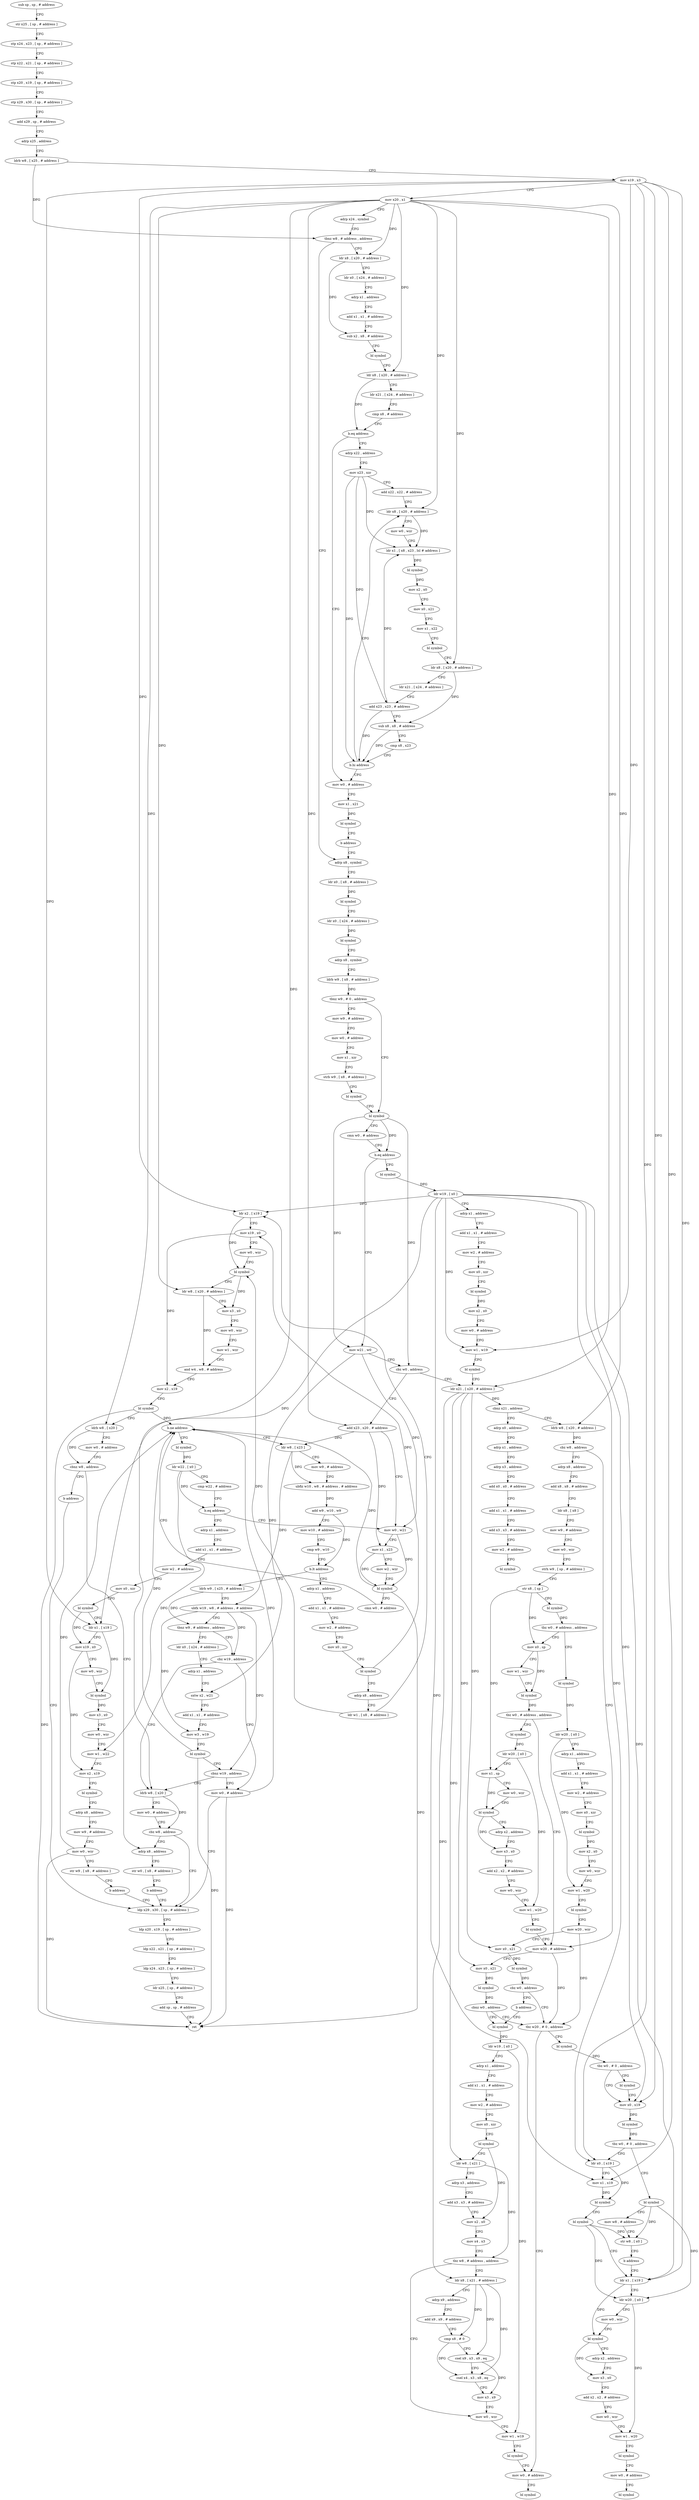 digraph "func" {
"4219140" [label = "sub sp , sp , # address" ]
"4219144" [label = "str x25 , [ sp , # address ]" ]
"4219148" [label = "stp x24 , x23 , [ sp , # address ]" ]
"4219152" [label = "stp x22 , x21 , [ sp , # address ]" ]
"4219156" [label = "stp x20 , x19 , [ sp , # address ]" ]
"4219160" [label = "stp x29 , x30 , [ sp , # address ]" ]
"4219164" [label = "add x29 , sp , # address" ]
"4219168" [label = "adrp x25 , address" ]
"4219172" [label = "ldrb w8 , [ x25 , # address ]" ]
"4219176" [label = "mov x19 , x3" ]
"4219180" [label = "mov x20 , x1" ]
"4219184" [label = "adrp x24 , symbol" ]
"4219188" [label = "tbnz w8 , # address , address" ]
"4219540" [label = "ldr x8 , [ x20 , # address ]" ]
"4219192" [label = "adrp x8 , symbol" ]
"4219544" [label = "ldr x0 , [ x24 , # address ]" ]
"4219548" [label = "adrp x1 , address" ]
"4219552" [label = "add x1 , x1 , # address" ]
"4219556" [label = "sub x2 , x8 , # address" ]
"4219560" [label = "bl symbol" ]
"4219564" [label = "ldr x8 , [ x20 , # address ]" ]
"4219568" [label = "ldr x21 , [ x24 , # address ]" ]
"4219572" [label = "cmp x8 , # address" ]
"4219576" [label = "b.eq address" ]
"4219648" [label = "mov w0 , # address" ]
"4219580" [label = "adrp x22 , address" ]
"4219196" [label = "ldr x0 , [ x8 , # address ]" ]
"4219200" [label = "bl symbol" ]
"4219204" [label = "ldr x0 , [ x24 , # address ]" ]
"4219208" [label = "bl symbol" ]
"4219212" [label = "adrp x8 , symbol" ]
"4219216" [label = "ldrb w9 , [ x8 , # address ]" ]
"4219220" [label = "tbnz w9 , # 0 , address" ]
"4219244" [label = "bl symbol" ]
"4219224" [label = "mov w9 , # address" ]
"4219652" [label = "mov x1 , x21" ]
"4219656" [label = "bl symbol" ]
"4219660" [label = "b address" ]
"4219584" [label = "mov x23 , xzr" ]
"4219588" [label = "add x22 , x22 , # address" ]
"4219592" [label = "ldr x8 , [ x20 , # address ]" ]
"4219248" [label = "cmn w0 , # address" ]
"4219252" [label = "b.eq address" ]
"4219724" [label = "bl symbol" ]
"4219256" [label = "mov w21 , w0" ]
"4219228" [label = "mov w0 , # address" ]
"4219232" [label = "mov x1 , xzr" ]
"4219236" [label = "strb w9 , [ x8 , # address ]" ]
"4219240" [label = "bl symbol" ]
"4219596" [label = "mov w0 , wzr" ]
"4219600" [label = "ldr x1 , [ x8 , x23 , lsl # address ]" ]
"4219604" [label = "bl symbol" ]
"4219608" [label = "mov x2 , x0" ]
"4219612" [label = "mov x0 , x21" ]
"4219616" [label = "mov x1 , x22" ]
"4219620" [label = "bl symbol" ]
"4219624" [label = "ldr x8 , [ x20 , # address ]" ]
"4219628" [label = "ldr x21 , [ x24 , # address ]" ]
"4219632" [label = "add x23 , x23 , # address" ]
"4219636" [label = "sub x8 , x8 , # address" ]
"4219640" [label = "cmp x8 , x23" ]
"4219644" [label = "b.hi address" ]
"4219728" [label = "ldr w19 , [ x0 ]" ]
"4219732" [label = "adrp x1 , address" ]
"4219736" [label = "add x1 , x1 , # address" ]
"4219740" [label = "mov w2 , # address" ]
"4219744" [label = "mov x0 , xzr" ]
"4219748" [label = "bl symbol" ]
"4219752" [label = "mov x2 , x0" ]
"4219756" [label = "mov w0 , # address" ]
"4219760" [label = "mov w1 , w19" ]
"4219764" [label = "bl symbol" ]
"4219768" [label = "ldr x21 , [ x20 , # address ]" ]
"4219260" [label = "cbz w0 , address" ]
"4219264" [label = "add x23 , x20 , # address" ]
"4219808" [label = "ldrb w8 , [ x20 , # address ]" ]
"4219812" [label = "cbz w8 , address" ]
"4219976" [label = "mov w20 , # address" ]
"4219816" [label = "adrp x8 , address" ]
"4219776" [label = "adrp x0 , address" ]
"4219780" [label = "adrp x1 , address" ]
"4219784" [label = "adrp x3 , address" ]
"4219788" [label = "add x0 , x0 , # address" ]
"4219792" [label = "add x1 , x1 , # address" ]
"4219796" [label = "add x3 , x3 , # address" ]
"4219800" [label = "mov w2 , # address" ]
"4219804" [label = "bl symbol" ]
"4219772" [label = "cbnz x21 , address" ]
"4219268" [label = "mov w0 , w21" ]
"4219980" [label = "mov x0 , x21" ]
"4219984" [label = "bl symbol" ]
"4219988" [label = "cbnz w0 , address" ]
"4220036" [label = "bl symbol" ]
"4219992" [label = "tbz w20 , # 0 , address" ]
"4219820" [label = "add x8 , x8 , # address" ]
"4219824" [label = "ldr x8 , [ x8 ]" ]
"4219828" [label = "mov w9 , # address" ]
"4219832" [label = "mov w0 , wzr" ]
"4219836" [label = "strh w9 , [ sp , # address ]" ]
"4219840" [label = "str x8 , [ sp ]" ]
"4219844" [label = "bl symbol" ]
"4219848" [label = "tbz w0 , # address , address" ]
"4219916" [label = "mov x0 , sp" ]
"4219852" [label = "bl symbol" ]
"4219384" [label = "ldr w8 , [ x23 ]" ]
"4219388" [label = "mov w9 , # address" ]
"4219392" [label = "ubfiz w10 , w8 , # address , # address" ]
"4219396" [label = "add w9 , w10 , w9" ]
"4219400" [label = "mov w10 , # address" ]
"4219404" [label = "cmp w9 , w10" ]
"4219408" [label = "b.lt address" ]
"4219500" [label = "ldrb w9 , [ x25 , # address ]" ]
"4219412" [label = "adrp x1 , address" ]
"4219292" [label = "bl symbol" ]
"4219296" [label = "ldr w22 , [ x0 ]" ]
"4219300" [label = "cmp w22 , # address" ]
"4219304" [label = "b.eq address" ]
"4219308" [label = "adrp x1 , address" ]
"4220040" [label = "ldr w19 , [ x0 ]" ]
"4220044" [label = "adrp x1 , address" ]
"4220048" [label = "add x1 , x1 , # address" ]
"4220052" [label = "mov w2 , # address" ]
"4220056" [label = "mov x0 , xzr" ]
"4220060" [label = "bl symbol" ]
"4220064" [label = "ldr w8 , [ x21 ]" ]
"4220068" [label = "adrp x3 , address" ]
"4220072" [label = "add x3 , x3 , # address" ]
"4220076" [label = "mov x2 , x0" ]
"4220080" [label = "mov x4 , x3" ]
"4220084" [label = "tbz w8 , # address , address" ]
"4220116" [label = "mov w0 , wzr" ]
"4220088" [label = "ldr x8 , [ x21 , # address ]" ]
"4220128" [label = "mov w0 , # address" ]
"4219996" [label = "bl symbol" ]
"4219920" [label = "mov w1 , wzr" ]
"4219924" [label = "bl symbol" ]
"4219928" [label = "tbz w0 , # address , address" ]
"4219932" [label = "bl symbol" ]
"4219856" [label = "ldr w20 , [ x0 ]" ]
"4219860" [label = "adrp x1 , address" ]
"4219864" [label = "add x1 , x1 , # address" ]
"4219868" [label = "mov w2 , # address" ]
"4219872" [label = "mov x0 , xzr" ]
"4219876" [label = "bl symbol" ]
"4219880" [label = "mov x2 , x0" ]
"4219884" [label = "mov w0 , wzr" ]
"4219888" [label = "mov w1 , w20" ]
"4219892" [label = "bl symbol" ]
"4219896" [label = "mov w20 , wzr" ]
"4219900" [label = "mov x0 , x21" ]
"4219904" [label = "bl symbol" ]
"4219908" [label = "cbz w0 , address" ]
"4219912" [label = "b address" ]
"4219504" [label = "ubfx w19 , w8 , # address , # address" ]
"4219508" [label = "tbnz w9 , # address , address" ]
"4219664" [label = "ldr x0 , [ x24 , # address ]" ]
"4219512" [label = "cbz w19 , address" ]
"4219416" [label = "add x1 , x1 , # address" ]
"4219420" [label = "mov w2 , # address" ]
"4219424" [label = "mov x0 , xzr" ]
"4219428" [label = "bl symbol" ]
"4219432" [label = "adrp x8 , address" ]
"4219436" [label = "ldr w1 , [ x8 , # address ]" ]
"4219440" [label = "ldr x2 , [ x19 ]" ]
"4219444" [label = "mov x19 , x0" ]
"4219448" [label = "mov w0 , wzr" ]
"4219452" [label = "bl symbol" ]
"4219456" [label = "ldr w8 , [ x20 , # address ]" ]
"4219460" [label = "mov x3 , x0" ]
"4219464" [label = "mov w0 , wzr" ]
"4219468" [label = "mov w1 , wzr" ]
"4219472" [label = "and w4 , w8 , # address" ]
"4219476" [label = "mov x2 , x19" ]
"4219480" [label = "bl symbol" ]
"4219484" [label = "ldrb w8 , [ x20 ]" ]
"4219488" [label = "mov w0 , # address" ]
"4219492" [label = "cbnz w8 , address" ]
"4219528" [label = "adrp x8 , address" ]
"4219496" [label = "b address" ]
"4219272" [label = "mov x1 , x23" ]
"4219276" [label = "mov w2 , wzr" ]
"4219280" [label = "bl symbol" ]
"4219284" [label = "cmn w0 , # address" ]
"4219288" [label = "b.ne address" ]
"4219312" [label = "add x1 , x1 , # address" ]
"4219316" [label = "mov w2 , # address" ]
"4219320" [label = "mov x0 , xzr" ]
"4219324" [label = "bl symbol" ]
"4219328" [label = "ldr x1 , [ x19 ]" ]
"4219332" [label = "mov x19 , x0" ]
"4219336" [label = "mov w0 , wzr" ]
"4219340" [label = "bl symbol" ]
"4219344" [label = "mov x3 , x0" ]
"4219348" [label = "mov w0 , wzr" ]
"4219352" [label = "mov w1 , w22" ]
"4219356" [label = "mov x2 , x19" ]
"4219360" [label = "bl symbol" ]
"4219364" [label = "adrp x8 , address" ]
"4219368" [label = "mov w9 , # address" ]
"4219372" [label = "mov w0 , wzr" ]
"4219376" [label = "str w9 , [ x8 , # address ]" ]
"4219380" [label = "b address" ]
"4219696" [label = "ldp x29 , x30 , [ sp , # address ]" ]
"4220120" [label = "mov w1 , w19" ]
"4220124" [label = "bl symbol" ]
"4220092" [label = "adrp x9 , address" ]
"4220096" [label = "add x9 , x9 , # address" ]
"4220100" [label = "cmp x8 , # 0" ]
"4220104" [label = "csel x9 , x3 , x9 , eq" ]
"4220108" [label = "csel x4 , x3 , x8 , eq" ]
"4220112" [label = "mov x3 , x9" ]
"4220132" [label = "bl symbol" ]
"4220000" [label = "tbz w0 , # 0 , address" ]
"4220008" [label = "mov x0 , x19" ]
"4220004" [label = "bl symbol" ]
"4219936" [label = "ldr w20 , [ x0 ]" ]
"4219940" [label = "mov x1 , sp" ]
"4219944" [label = "mov w0 , wzr" ]
"4219948" [label = "bl symbol" ]
"4219952" [label = "adrp x2 , address" ]
"4219956" [label = "mov x3 , x0" ]
"4219960" [label = "add x2 , x2 , # address" ]
"4219964" [label = "mov w0 , wzr" ]
"4219968" [label = "mov w1 , w20" ]
"4219972" [label = "bl symbol" ]
"4219668" [label = "adrp x1 , address" ]
"4219672" [label = "sxtw x2 , w21" ]
"4219676" [label = "add x1 , x1 , # address" ]
"4219680" [label = "mov w3 , w19" ]
"4219684" [label = "bl symbol" ]
"4219688" [label = "cbnz w19 , address" ]
"4219516" [label = "ldrb w8 , [ x20 ]" ]
"4219692" [label = "mov w0 , # address" ]
"4219532" [label = "str w0 , [ x8 , # address ]" ]
"4219536" [label = "b address" ]
"4219700" [label = "ldp x20 , x19 , [ sp , # address ]" ]
"4219704" [label = "ldp x22 , x21 , [ sp , # address ]" ]
"4219708" [label = "ldp x24 , x23 , [ sp , # address ]" ]
"4219712" [label = "ldr x25 , [ sp , # address ]" ]
"4219716" [label = "add sp , sp , # address" ]
"4219720" [label = "ret" ]
"4220012" [label = "bl symbol" ]
"4220016" [label = "tbz w0 , # 0 , address" ]
"4220136" [label = "ldr x0 , [ x19 ]" ]
"4220020" [label = "bl symbol" ]
"4219520" [label = "mov w0 , # address" ]
"4219524" [label = "cbz w8 , address" ]
"4220140" [label = "mov x1 , x19" ]
"4220144" [label = "bl symbol" ]
"4220148" [label = "bl symbol" ]
"4220152" [label = "ldr x1 , [ x19 ]" ]
"4220024" [label = "mov w8 , # address" ]
"4220028" [label = "str w8 , [ x0 ]" ]
"4220032" [label = "b address" ]
"4220156" [label = "ldr w20 , [ x0 ]" ]
"4220160" [label = "mov w0 , wzr" ]
"4220164" [label = "bl symbol" ]
"4220168" [label = "adrp x2 , address" ]
"4220172" [label = "mov x3 , x0" ]
"4220176" [label = "add x2 , x2 , # address" ]
"4220180" [label = "mov w0 , wzr" ]
"4220184" [label = "mov w1 , w20" ]
"4220188" [label = "bl symbol" ]
"4220192" [label = "mov w0 , # address" ]
"4220196" [label = "bl symbol" ]
"4219140" -> "4219144" [ label = "CFG" ]
"4219144" -> "4219148" [ label = "CFG" ]
"4219148" -> "4219152" [ label = "CFG" ]
"4219152" -> "4219156" [ label = "CFG" ]
"4219156" -> "4219160" [ label = "CFG" ]
"4219160" -> "4219164" [ label = "CFG" ]
"4219164" -> "4219168" [ label = "CFG" ]
"4219168" -> "4219172" [ label = "CFG" ]
"4219172" -> "4219176" [ label = "CFG" ]
"4219172" -> "4219188" [ label = "DFG" ]
"4219176" -> "4219180" [ label = "CFG" ]
"4219176" -> "4219760" [ label = "DFG" ]
"4219176" -> "4219440" [ label = "DFG" ]
"4219176" -> "4219328" [ label = "DFG" ]
"4219176" -> "4220008" [ label = "DFG" ]
"4219176" -> "4220136" [ label = "DFG" ]
"4219176" -> "4220140" [ label = "DFG" ]
"4219176" -> "4220152" [ label = "DFG" ]
"4219180" -> "4219184" [ label = "CFG" ]
"4219180" -> "4219540" [ label = "DFG" ]
"4219180" -> "4219564" [ label = "DFG" ]
"4219180" -> "4219592" [ label = "DFG" ]
"4219180" -> "4219624" [ label = "DFG" ]
"4219180" -> "4219768" [ label = "DFG" ]
"4219180" -> "4219264" [ label = "DFG" ]
"4219180" -> "4219808" [ label = "DFG" ]
"4219180" -> "4219456" [ label = "DFG" ]
"4219180" -> "4219484" [ label = "DFG" ]
"4219180" -> "4219516" [ label = "DFG" ]
"4219184" -> "4219188" [ label = "CFG" ]
"4219188" -> "4219540" [ label = "CFG" ]
"4219188" -> "4219192" [ label = "CFG" ]
"4219540" -> "4219544" [ label = "CFG" ]
"4219540" -> "4219556" [ label = "DFG" ]
"4219192" -> "4219196" [ label = "CFG" ]
"4219544" -> "4219548" [ label = "CFG" ]
"4219548" -> "4219552" [ label = "CFG" ]
"4219552" -> "4219556" [ label = "CFG" ]
"4219556" -> "4219560" [ label = "CFG" ]
"4219560" -> "4219564" [ label = "CFG" ]
"4219564" -> "4219568" [ label = "CFG" ]
"4219564" -> "4219576" [ label = "DFG" ]
"4219568" -> "4219572" [ label = "CFG" ]
"4219572" -> "4219576" [ label = "CFG" ]
"4219576" -> "4219648" [ label = "CFG" ]
"4219576" -> "4219580" [ label = "CFG" ]
"4219648" -> "4219652" [ label = "CFG" ]
"4219580" -> "4219584" [ label = "CFG" ]
"4219196" -> "4219200" [ label = "DFG" ]
"4219200" -> "4219204" [ label = "CFG" ]
"4219204" -> "4219208" [ label = "DFG" ]
"4219208" -> "4219212" [ label = "CFG" ]
"4219212" -> "4219216" [ label = "CFG" ]
"4219216" -> "4219220" [ label = "DFG" ]
"4219220" -> "4219244" [ label = "CFG" ]
"4219220" -> "4219224" [ label = "CFG" ]
"4219244" -> "4219248" [ label = "CFG" ]
"4219244" -> "4219252" [ label = "DFG" ]
"4219244" -> "4219256" [ label = "DFG" ]
"4219244" -> "4219260" [ label = "DFG" ]
"4219224" -> "4219228" [ label = "CFG" ]
"4219652" -> "4219656" [ label = "DFG" ]
"4219656" -> "4219660" [ label = "CFG" ]
"4219660" -> "4219192" [ label = "CFG" ]
"4219584" -> "4219588" [ label = "CFG" ]
"4219584" -> "4219600" [ label = "DFG" ]
"4219584" -> "4219632" [ label = "DFG" ]
"4219584" -> "4219644" [ label = "DFG" ]
"4219588" -> "4219592" [ label = "CFG" ]
"4219592" -> "4219596" [ label = "CFG" ]
"4219592" -> "4219600" [ label = "DFG" ]
"4219248" -> "4219252" [ label = "CFG" ]
"4219252" -> "4219724" [ label = "CFG" ]
"4219252" -> "4219256" [ label = "CFG" ]
"4219724" -> "4219728" [ label = "DFG" ]
"4219256" -> "4219260" [ label = "CFG" ]
"4219256" -> "4219268" [ label = "DFG" ]
"4219256" -> "4219672" [ label = "DFG" ]
"4219228" -> "4219232" [ label = "CFG" ]
"4219232" -> "4219236" [ label = "CFG" ]
"4219236" -> "4219240" [ label = "CFG" ]
"4219240" -> "4219244" [ label = "CFG" ]
"4219596" -> "4219600" [ label = "CFG" ]
"4219600" -> "4219604" [ label = "DFG" ]
"4219604" -> "4219608" [ label = "DFG" ]
"4219608" -> "4219612" [ label = "CFG" ]
"4219612" -> "4219616" [ label = "CFG" ]
"4219616" -> "4219620" [ label = "CFG" ]
"4219620" -> "4219624" [ label = "CFG" ]
"4219624" -> "4219628" [ label = "CFG" ]
"4219624" -> "4219636" [ label = "DFG" ]
"4219628" -> "4219632" [ label = "CFG" ]
"4219632" -> "4219636" [ label = "CFG" ]
"4219632" -> "4219600" [ label = "DFG" ]
"4219632" -> "4219644" [ label = "DFG" ]
"4219636" -> "4219640" [ label = "CFG" ]
"4219636" -> "4219644" [ label = "DFG" ]
"4219640" -> "4219644" [ label = "CFG" ]
"4219644" -> "4219592" [ label = "CFG" ]
"4219644" -> "4219648" [ label = "CFG" ]
"4219728" -> "4219732" [ label = "CFG" ]
"4219728" -> "4219760" [ label = "DFG" ]
"4219728" -> "4219440" [ label = "DFG" ]
"4219728" -> "4219328" [ label = "DFG" ]
"4219728" -> "4220008" [ label = "DFG" ]
"4219728" -> "4220136" [ label = "DFG" ]
"4219728" -> "4220140" [ label = "DFG" ]
"4219728" -> "4220152" [ label = "DFG" ]
"4219732" -> "4219736" [ label = "CFG" ]
"4219736" -> "4219740" [ label = "CFG" ]
"4219740" -> "4219744" [ label = "CFG" ]
"4219744" -> "4219748" [ label = "CFG" ]
"4219748" -> "4219752" [ label = "DFG" ]
"4219752" -> "4219756" [ label = "CFG" ]
"4219756" -> "4219760" [ label = "CFG" ]
"4219760" -> "4219764" [ label = "CFG" ]
"4219764" -> "4219768" [ label = "CFG" ]
"4219768" -> "4219772" [ label = "DFG" ]
"4219768" -> "4219980" [ label = "DFG" ]
"4219768" -> "4220064" [ label = "DFG" ]
"4219768" -> "4219900" [ label = "DFG" ]
"4219768" -> "4220088" [ label = "DFG" ]
"4219260" -> "4219768" [ label = "CFG" ]
"4219260" -> "4219264" [ label = "CFG" ]
"4219264" -> "4219268" [ label = "CFG" ]
"4219264" -> "4219272" [ label = "DFG" ]
"4219264" -> "4219384" [ label = "DFG" ]
"4219808" -> "4219812" [ label = "DFG" ]
"4219812" -> "4219976" [ label = "CFG" ]
"4219812" -> "4219816" [ label = "CFG" ]
"4219976" -> "4219980" [ label = "CFG" ]
"4219976" -> "4219992" [ label = "DFG" ]
"4219816" -> "4219820" [ label = "CFG" ]
"4219776" -> "4219780" [ label = "CFG" ]
"4219780" -> "4219784" [ label = "CFG" ]
"4219784" -> "4219788" [ label = "CFG" ]
"4219788" -> "4219792" [ label = "CFG" ]
"4219792" -> "4219796" [ label = "CFG" ]
"4219796" -> "4219800" [ label = "CFG" ]
"4219800" -> "4219804" [ label = "CFG" ]
"4219772" -> "4219808" [ label = "CFG" ]
"4219772" -> "4219776" [ label = "CFG" ]
"4219268" -> "4219272" [ label = "CFG" ]
"4219268" -> "4219280" [ label = "DFG" ]
"4219980" -> "4219984" [ label = "DFG" ]
"4219984" -> "4219988" [ label = "DFG" ]
"4219988" -> "4220036" [ label = "CFG" ]
"4219988" -> "4219992" [ label = "CFG" ]
"4220036" -> "4220040" [ label = "DFG" ]
"4219992" -> "4220128" [ label = "CFG" ]
"4219992" -> "4219996" [ label = "CFG" ]
"4219820" -> "4219824" [ label = "CFG" ]
"4219824" -> "4219828" [ label = "CFG" ]
"4219828" -> "4219832" [ label = "CFG" ]
"4219832" -> "4219836" [ label = "CFG" ]
"4219836" -> "4219840" [ label = "CFG" ]
"4219840" -> "4219844" [ label = "CFG" ]
"4219840" -> "4219916" [ label = "DFG" ]
"4219840" -> "4219940" [ label = "DFG" ]
"4219844" -> "4219848" [ label = "DFG" ]
"4219848" -> "4219916" [ label = "CFG" ]
"4219848" -> "4219852" [ label = "CFG" ]
"4219916" -> "4219920" [ label = "CFG" ]
"4219916" -> "4219924" [ label = "DFG" ]
"4219852" -> "4219856" [ label = "DFG" ]
"4219384" -> "4219388" [ label = "CFG" ]
"4219384" -> "4219392" [ label = "DFG" ]
"4219384" -> "4219504" [ label = "DFG" ]
"4219388" -> "4219392" [ label = "CFG" ]
"4219392" -> "4219396" [ label = "DFG" ]
"4219396" -> "4219400" [ label = "CFG" ]
"4219396" -> "4219408" [ label = "DFG" ]
"4219400" -> "4219404" [ label = "CFG" ]
"4219404" -> "4219408" [ label = "CFG" ]
"4219408" -> "4219500" [ label = "CFG" ]
"4219408" -> "4219412" [ label = "CFG" ]
"4219500" -> "4219504" [ label = "CFG" ]
"4219500" -> "4219508" [ label = "DFG" ]
"4219412" -> "4219416" [ label = "CFG" ]
"4219292" -> "4219296" [ label = "DFG" ]
"4219296" -> "4219300" [ label = "CFG" ]
"4219296" -> "4219304" [ label = "DFG" ]
"4219296" -> "4219352" [ label = "DFG" ]
"4219300" -> "4219304" [ label = "CFG" ]
"4219304" -> "4219268" [ label = "CFG" ]
"4219304" -> "4219308" [ label = "CFG" ]
"4219308" -> "4219312" [ label = "CFG" ]
"4220040" -> "4220044" [ label = "CFG" ]
"4220040" -> "4220120" [ label = "DFG" ]
"4220044" -> "4220048" [ label = "CFG" ]
"4220048" -> "4220052" [ label = "CFG" ]
"4220052" -> "4220056" [ label = "CFG" ]
"4220056" -> "4220060" [ label = "CFG" ]
"4220060" -> "4220064" [ label = "CFG" ]
"4220060" -> "4220076" [ label = "DFG" ]
"4220064" -> "4220068" [ label = "CFG" ]
"4220064" -> "4220084" [ label = "DFG" ]
"4220068" -> "4220072" [ label = "CFG" ]
"4220072" -> "4220076" [ label = "CFG" ]
"4220076" -> "4220080" [ label = "CFG" ]
"4220080" -> "4220084" [ label = "CFG" ]
"4220084" -> "4220116" [ label = "CFG" ]
"4220084" -> "4220088" [ label = "CFG" ]
"4220116" -> "4220120" [ label = "CFG" ]
"4220088" -> "4220092" [ label = "CFG" ]
"4220088" -> "4220100" [ label = "DFG" ]
"4220088" -> "4220104" [ label = "DFG" ]
"4220088" -> "4220108" [ label = "DFG" ]
"4220128" -> "4220132" [ label = "CFG" ]
"4219996" -> "4220000" [ label = "DFG" ]
"4219920" -> "4219924" [ label = "CFG" ]
"4219924" -> "4219928" [ label = "DFG" ]
"4219928" -> "4219976" [ label = "CFG" ]
"4219928" -> "4219932" [ label = "CFG" ]
"4219932" -> "4219936" [ label = "DFG" ]
"4219856" -> "4219860" [ label = "CFG" ]
"4219856" -> "4219888" [ label = "DFG" ]
"4219860" -> "4219864" [ label = "CFG" ]
"4219864" -> "4219868" [ label = "CFG" ]
"4219868" -> "4219872" [ label = "CFG" ]
"4219872" -> "4219876" [ label = "CFG" ]
"4219876" -> "4219880" [ label = "DFG" ]
"4219880" -> "4219884" [ label = "CFG" ]
"4219884" -> "4219888" [ label = "CFG" ]
"4219888" -> "4219892" [ label = "CFG" ]
"4219892" -> "4219896" [ label = "CFG" ]
"4219896" -> "4219900" [ label = "CFG" ]
"4219896" -> "4219992" [ label = "DFG" ]
"4219900" -> "4219904" [ label = "DFG" ]
"4219904" -> "4219908" [ label = "DFG" ]
"4219908" -> "4219992" [ label = "CFG" ]
"4219908" -> "4219912" [ label = "CFG" ]
"4219912" -> "4220036" [ label = "CFG" ]
"4219504" -> "4219508" [ label = "CFG" ]
"4219504" -> "4219680" [ label = "DFG" ]
"4219504" -> "4219688" [ label = "DFG" ]
"4219504" -> "4219512" [ label = "DFG" ]
"4219508" -> "4219664" [ label = "CFG" ]
"4219508" -> "4219512" [ label = "CFG" ]
"4219664" -> "4219668" [ label = "CFG" ]
"4219512" -> "4219692" [ label = "CFG" ]
"4219512" -> "4219516" [ label = "CFG" ]
"4219416" -> "4219420" [ label = "CFG" ]
"4219420" -> "4219424" [ label = "CFG" ]
"4219424" -> "4219428" [ label = "CFG" ]
"4219428" -> "4219432" [ label = "CFG" ]
"4219428" -> "4219444" [ label = "DFG" ]
"4219432" -> "4219436" [ label = "CFG" ]
"4219436" -> "4219440" [ label = "CFG" ]
"4219436" -> "4219452" [ label = "DFG" ]
"4219440" -> "4219444" [ label = "CFG" ]
"4219440" -> "4219452" [ label = "DFG" ]
"4219444" -> "4219448" [ label = "CFG" ]
"4219444" -> "4219476" [ label = "DFG" ]
"4219448" -> "4219452" [ label = "CFG" ]
"4219452" -> "4219456" [ label = "CFG" ]
"4219452" -> "4219460" [ label = "DFG" ]
"4219456" -> "4219460" [ label = "CFG" ]
"4219456" -> "4219472" [ label = "DFG" ]
"4219460" -> "4219464" [ label = "CFG" ]
"4219464" -> "4219468" [ label = "CFG" ]
"4219468" -> "4219472" [ label = "CFG" ]
"4219472" -> "4219476" [ label = "CFG" ]
"4219476" -> "4219480" [ label = "CFG" ]
"4219480" -> "4219484" [ label = "CFG" ]
"4219480" -> "4219288" [ label = "DFG" ]
"4219480" -> "4219720" [ label = "DFG" ]
"4219484" -> "4219488" [ label = "CFG" ]
"4219484" -> "4219492" [ label = "DFG" ]
"4219488" -> "4219492" [ label = "CFG" ]
"4219492" -> "4219528" [ label = "CFG" ]
"4219492" -> "4219496" [ label = "CFG" ]
"4219528" -> "4219532" [ label = "CFG" ]
"4219496" -> "4219696" [ label = "CFG" ]
"4219272" -> "4219276" [ label = "CFG" ]
"4219272" -> "4219280" [ label = "DFG" ]
"4219276" -> "4219280" [ label = "CFG" ]
"4219280" -> "4219284" [ label = "CFG" ]
"4219280" -> "4219288" [ label = "DFG" ]
"4219280" -> "4219720" [ label = "DFG" ]
"4219284" -> "4219288" [ label = "CFG" ]
"4219288" -> "4219384" [ label = "CFG" ]
"4219288" -> "4219292" [ label = "CFG" ]
"4219312" -> "4219316" [ label = "CFG" ]
"4219316" -> "4219320" [ label = "CFG" ]
"4219320" -> "4219324" [ label = "CFG" ]
"4219324" -> "4219328" [ label = "CFG" ]
"4219324" -> "4219332" [ label = "DFG" ]
"4219328" -> "4219332" [ label = "CFG" ]
"4219328" -> "4219340" [ label = "DFG" ]
"4219332" -> "4219336" [ label = "CFG" ]
"4219332" -> "4219356" [ label = "DFG" ]
"4219336" -> "4219340" [ label = "CFG" ]
"4219340" -> "4219344" [ label = "DFG" ]
"4219344" -> "4219348" [ label = "CFG" ]
"4219348" -> "4219352" [ label = "CFG" ]
"4219352" -> "4219356" [ label = "CFG" ]
"4219356" -> "4219360" [ label = "CFG" ]
"4219360" -> "4219364" [ label = "CFG" ]
"4219364" -> "4219368" [ label = "CFG" ]
"4219368" -> "4219372" [ label = "CFG" ]
"4219372" -> "4219376" [ label = "CFG" ]
"4219372" -> "4219288" [ label = "DFG" ]
"4219372" -> "4219720" [ label = "DFG" ]
"4219376" -> "4219380" [ label = "CFG" ]
"4219380" -> "4219696" [ label = "CFG" ]
"4219696" -> "4219700" [ label = "CFG" ]
"4220120" -> "4220124" [ label = "CFG" ]
"4220124" -> "4220128" [ label = "CFG" ]
"4220092" -> "4220096" [ label = "CFG" ]
"4220096" -> "4220100" [ label = "CFG" ]
"4220100" -> "4220104" [ label = "CFG" ]
"4220100" -> "4220108" [ label = "DFG" ]
"4220104" -> "4220108" [ label = "CFG" ]
"4220104" -> "4220112" [ label = "DFG" ]
"4220108" -> "4220112" [ label = "CFG" ]
"4220112" -> "4220116" [ label = "CFG" ]
"4220000" -> "4220008" [ label = "CFG" ]
"4220000" -> "4220004" [ label = "CFG" ]
"4220008" -> "4220012" [ label = "DFG" ]
"4220004" -> "4220008" [ label = "CFG" ]
"4219936" -> "4219940" [ label = "CFG" ]
"4219936" -> "4219968" [ label = "DFG" ]
"4219940" -> "4219944" [ label = "CFG" ]
"4219940" -> "4219948" [ label = "DFG" ]
"4219944" -> "4219948" [ label = "CFG" ]
"4219948" -> "4219952" [ label = "CFG" ]
"4219948" -> "4219956" [ label = "DFG" ]
"4219952" -> "4219956" [ label = "CFG" ]
"4219956" -> "4219960" [ label = "CFG" ]
"4219960" -> "4219964" [ label = "CFG" ]
"4219964" -> "4219968" [ label = "CFG" ]
"4219968" -> "4219972" [ label = "CFG" ]
"4219972" -> "4219976" [ label = "CFG" ]
"4219668" -> "4219672" [ label = "CFG" ]
"4219672" -> "4219676" [ label = "CFG" ]
"4219676" -> "4219680" [ label = "CFG" ]
"4219680" -> "4219684" [ label = "CFG" ]
"4219684" -> "4219688" [ label = "CFG" ]
"4219684" -> "4219288" [ label = "DFG" ]
"4219684" -> "4219720" [ label = "DFG" ]
"4219688" -> "4219516" [ label = "CFG" ]
"4219688" -> "4219692" [ label = "CFG" ]
"4219516" -> "4219520" [ label = "CFG" ]
"4219516" -> "4219524" [ label = "DFG" ]
"4219692" -> "4219696" [ label = "CFG" ]
"4219692" -> "4219288" [ label = "DFG" ]
"4219692" -> "4219720" [ label = "DFG" ]
"4219532" -> "4219536" [ label = "CFG" ]
"4219536" -> "4219696" [ label = "CFG" ]
"4219700" -> "4219704" [ label = "CFG" ]
"4219704" -> "4219708" [ label = "CFG" ]
"4219708" -> "4219712" [ label = "CFG" ]
"4219712" -> "4219716" [ label = "CFG" ]
"4219716" -> "4219720" [ label = "CFG" ]
"4220012" -> "4220016" [ label = "DFG" ]
"4220016" -> "4220136" [ label = "CFG" ]
"4220016" -> "4220020" [ label = "CFG" ]
"4220136" -> "4220140" [ label = "CFG" ]
"4220136" -> "4220144" [ label = "DFG" ]
"4220020" -> "4220024" [ label = "CFG" ]
"4220020" -> "4220028" [ label = "DFG" ]
"4220020" -> "4220156" [ label = "DFG" ]
"4219520" -> "4219524" [ label = "CFG" ]
"4219524" -> "4219696" [ label = "CFG" ]
"4219524" -> "4219528" [ label = "CFG" ]
"4220140" -> "4220144" [ label = "DFG" ]
"4220144" -> "4220148" [ label = "CFG" ]
"4220148" -> "4220152" [ label = "CFG" ]
"4220148" -> "4220028" [ label = "DFG" ]
"4220148" -> "4220156" [ label = "DFG" ]
"4220152" -> "4220156" [ label = "CFG" ]
"4220152" -> "4220164" [ label = "DFG" ]
"4220024" -> "4220028" [ label = "CFG" ]
"4220028" -> "4220032" [ label = "CFG" ]
"4220032" -> "4220152" [ label = "CFG" ]
"4220156" -> "4220160" [ label = "CFG" ]
"4220156" -> "4220184" [ label = "DFG" ]
"4220160" -> "4220164" [ label = "CFG" ]
"4220164" -> "4220168" [ label = "CFG" ]
"4220164" -> "4220172" [ label = "DFG" ]
"4220168" -> "4220172" [ label = "CFG" ]
"4220172" -> "4220176" [ label = "CFG" ]
"4220176" -> "4220180" [ label = "CFG" ]
"4220180" -> "4220184" [ label = "CFG" ]
"4220184" -> "4220188" [ label = "CFG" ]
"4220188" -> "4220192" [ label = "CFG" ]
"4220192" -> "4220196" [ label = "CFG" ]
}
